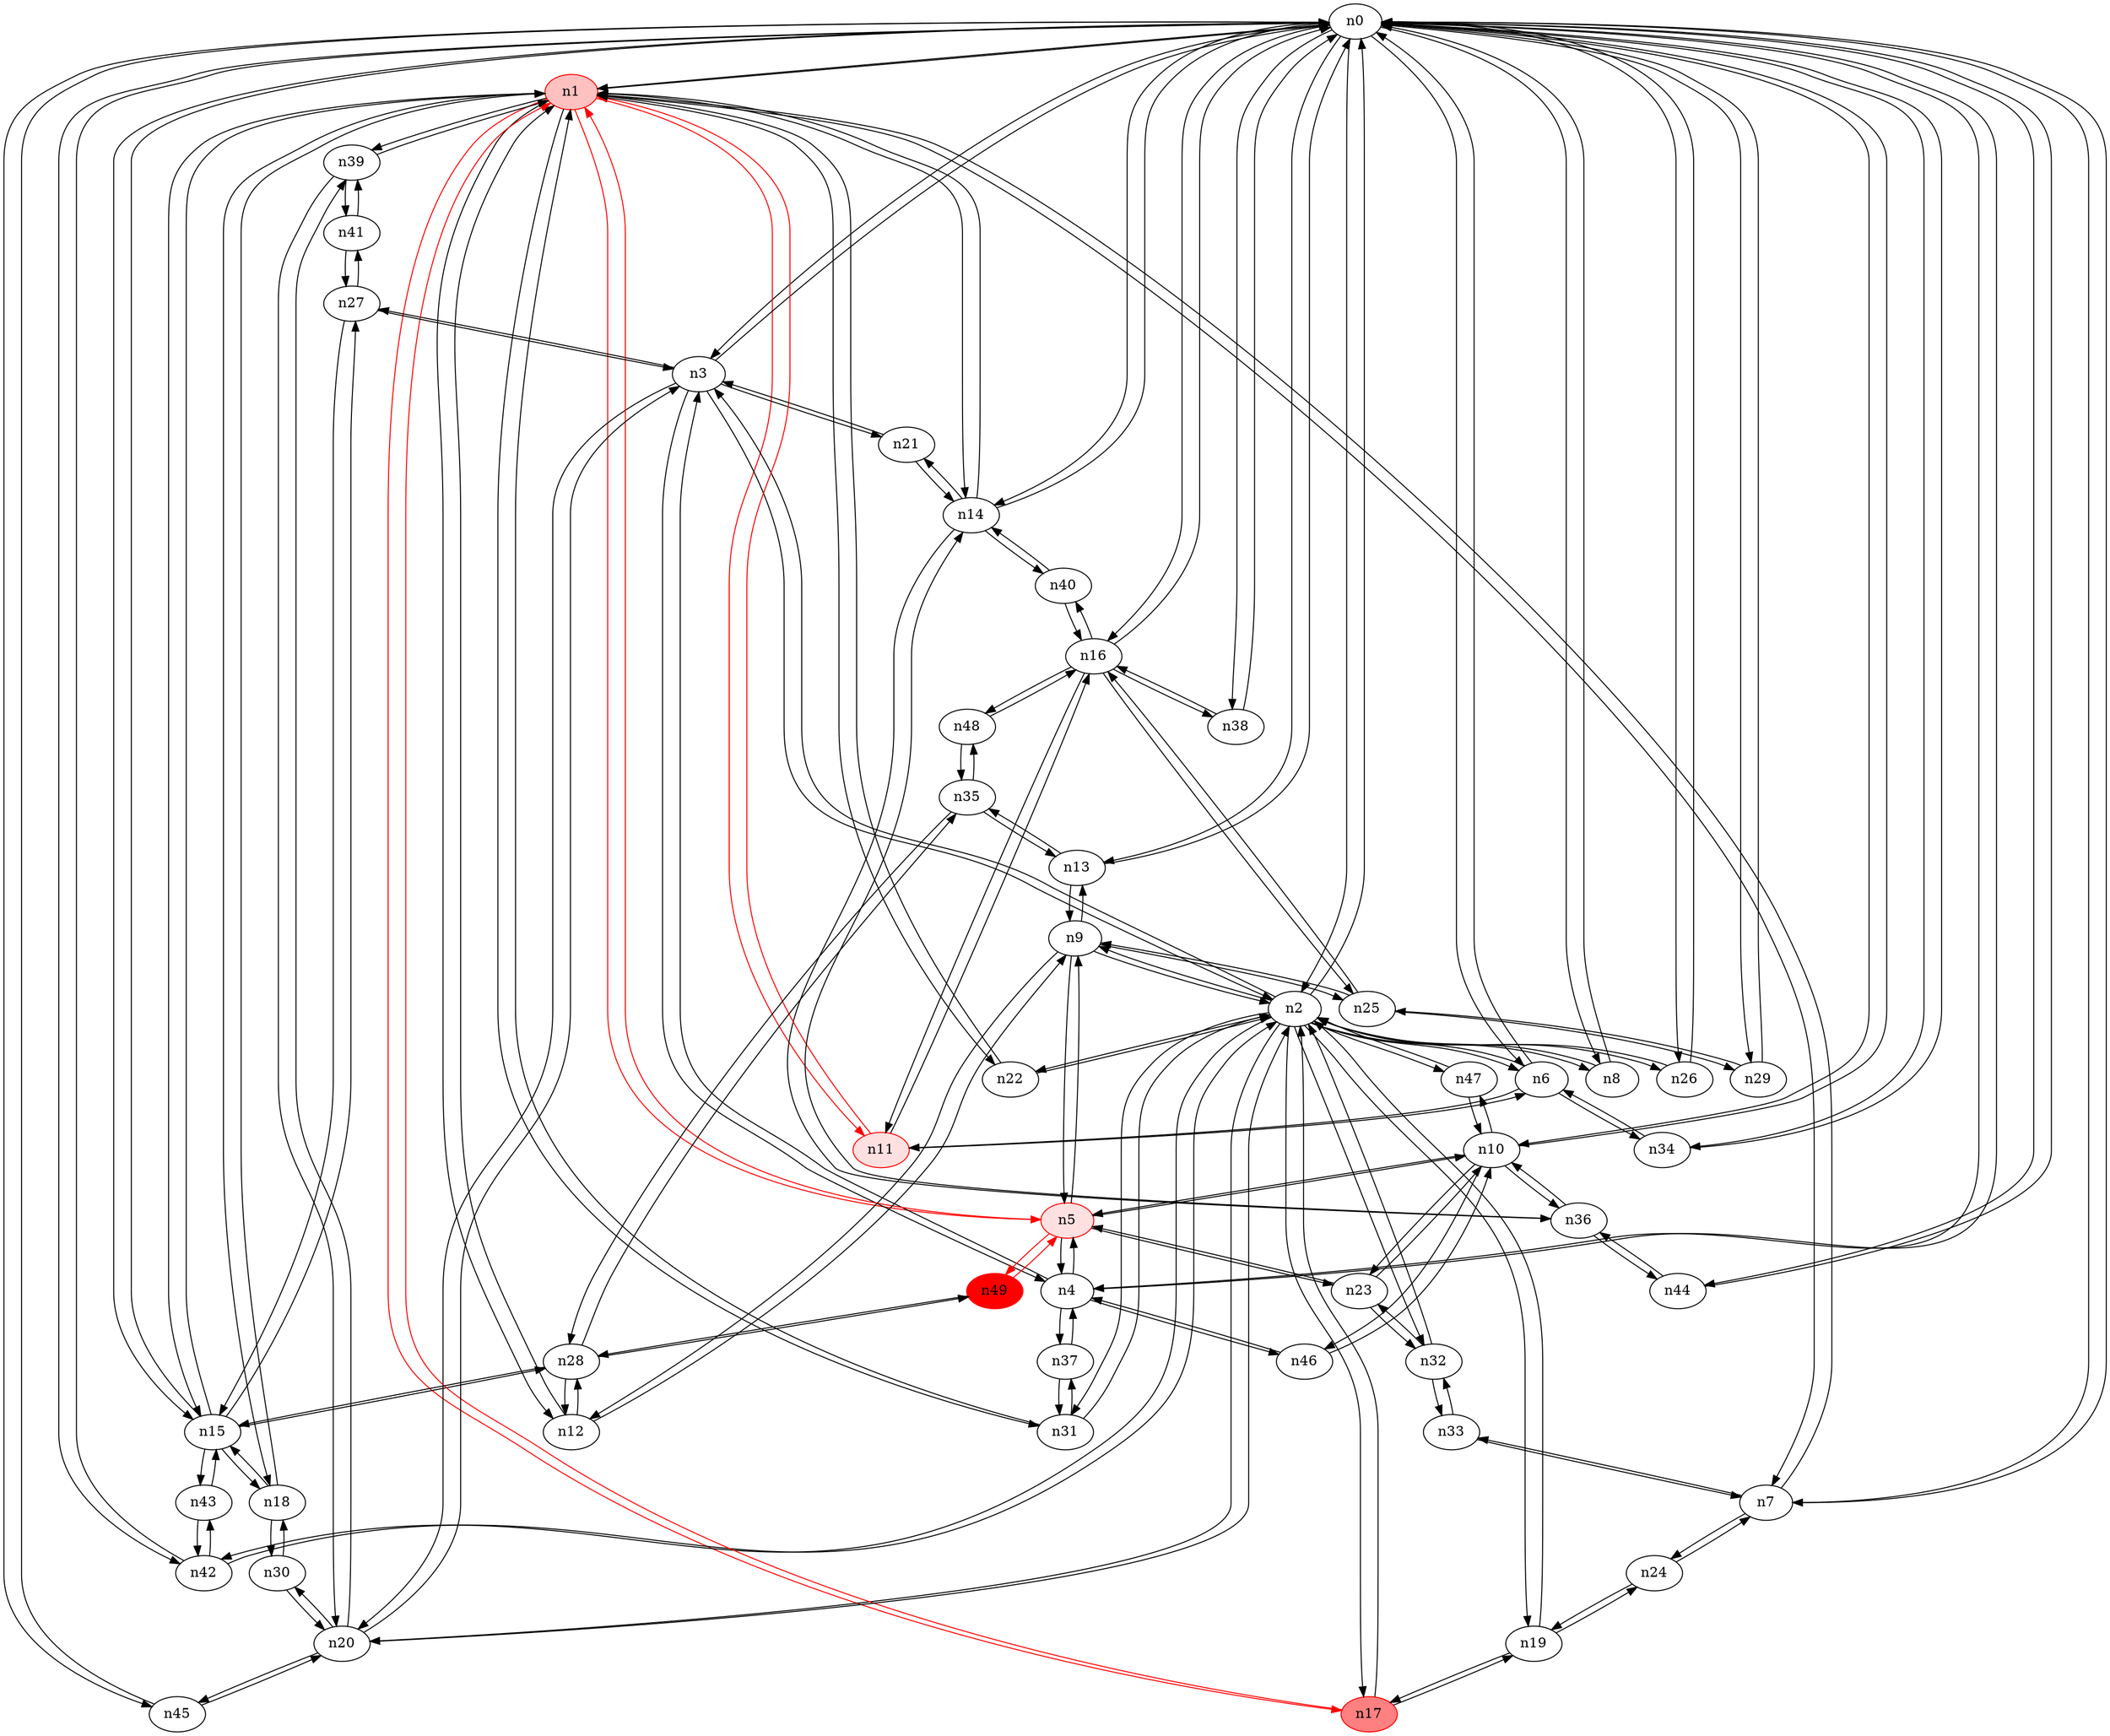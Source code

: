 strict digraph {
n0 [type=switch];
n1 [type=switch, color="#FF0000", style=filled, fillcolor="#FFC0C0"];
n2 [type=switch];
n3 [type=switch];
n4 [type=switch];
n6 [type=switch];
n7 [type=switch];
n8 [type=switch];
n10 [type=switch];
n13 [type=switch];
n14 [type=switch];
n15 [type=switch];
n16 [type=switch];
n26 [type=switch];
n29 [type=switch];
n34 [type=switch];
n38 [type=switch];
n42 [type=switch];
n44 [type=switch];
n45 [type=switch];
n5 [type=host, color="#FF0000", style=filled, fillcolor="#FFE0E0"];
n11 [type=host, color="#FF0000", style=filled, fillcolor="#FFE0E0"];
n12 [type=switch];
n17 [type=switch, color="#FF0000", style=filled, fillcolor="#FF8080"];
n18 [type=switch];
n22 [type=switch];
n31 [type=switch];
n39 [type=switch];
n9 [type=switch];
n19 [type=switch];
n20 [type=switch];
n32 [type=switch];
n47 [type=switch];
n21 [type=switch];
n27 [type=switch];
n37 [type=switch];
n46 [type=switch];
n23 [type=switch];
n49 [type=switch, color="#FF0000", style=filled, fillcolor="#FF0000"];
n24 [type=switch];
n33 [type=switch];
n25 [type=switch];
n36 [type=switch];
n28 [type=switch];
n35 [type=switch];
n40 [type=switch];
n43 [type=switch];
n48 [type=switch];
n30 [type=switch];
n41 [type=switch];
n0 -> n1 [src_port=0, dst_port=0];
n0 -> n2 [src_port=0, dst_port=0];
n0 -> n3 [src_port=0, dst_port=0];
n0 -> n4 [src_port=0, dst_port=0];
n0 -> n6 [src_port=0, dst_port=0];
n0 -> n7 [src_port=0, dst_port=0];
n0 -> n8 [src_port=0, dst_port=0];
n0 -> n10 [src_port=0, dst_port=0];
n0 -> n13 [src_port=0, dst_port=0];
n0 -> n14 [src_port=0, dst_port=0];
n0 -> n15 [src_port=0, dst_port=0];
n0 -> n16 [src_port=0, dst_port=0];
n0 -> n26 [src_port=0, dst_port=0];
n0 -> n29 [src_port=0, dst_port=0];
n0 -> n34 [src_port=0, dst_port=0];
n0 -> n38 [src_port=0, dst_port=0];
n0 -> n42 [src_port=0, dst_port=0];
n0 -> n44 [src_port=0, dst_port=0];
n0 -> n45 [src_port=0, dst_port=0];
n1 -> n0 [src_port=0, dst_port=0];
n1 -> n7 [src_port=0, dst_port=0];
n1 -> n14 [src_port=0, dst_port=0];
n1 -> n15 [src_port=0, dst_port=0];
n1 -> n5 [src_port=0, dst_port=0, color="#FF0000"];
n1 -> n11 [src_port=0, dst_port=0, color="#FF0000"];
n1 -> n12 [src_port=0, dst_port=0];
n1 -> n17 [src_port=0, dst_port=0, color="#FF0000"];
n1 -> n18 [src_port=0, dst_port=0];
n1 -> n22 [src_port=0, dst_port=0];
n1 -> n31 [src_port=0, dst_port=0];
n1 -> n39 [src_port=0, dst_port=0];
n2 -> n0 [src_port=0, dst_port=0];
n2 -> n3 [src_port=0, dst_port=0];
n2 -> n6 [src_port=0, dst_port=0];
n2 -> n8 [src_port=0, dst_port=0];
n2 -> n26 [src_port=0, dst_port=0];
n2 -> n42 [src_port=0, dst_port=0];
n2 -> n17 [src_port=0, dst_port=0];
n2 -> n22 [src_port=0, dst_port=0];
n2 -> n31 [src_port=0, dst_port=0];
n2 -> n9 [src_port=0, dst_port=0];
n2 -> n19 [src_port=0, dst_port=0];
n2 -> n20 [src_port=0, dst_port=0];
n2 -> n32 [src_port=0, dst_port=0];
n2 -> n47 [src_port=0, dst_port=0];
n3 -> n0 [src_port=0, dst_port=0];
n3 -> n2 [src_port=0, dst_port=0];
n3 -> n4 [src_port=0, dst_port=0];
n3 -> n20 [src_port=0, dst_port=0];
n3 -> n21 [src_port=0, dst_port=0];
n3 -> n27 [src_port=0, dst_port=0];
n4 -> n0 [src_port=0, dst_port=0];
n4 -> n3 [src_port=0, dst_port=0];
n4 -> n5 [src_port=0, dst_port=0];
n4 -> n37 [src_port=0, dst_port=0];
n4 -> n46 [src_port=0, dst_port=0];
n6 -> n0 [src_port=0, dst_port=0];
n6 -> n2 [src_port=0, dst_port=0];
n6 -> n34 [src_port=0, dst_port=0];
n6 -> n11 [src_port=0, dst_port=0];
n7 -> n0 [src_port=0, dst_port=0];
n7 -> n1 [src_port=0, dst_port=0];
n7 -> n24 [src_port=0, dst_port=0];
n7 -> n33 [src_port=0, dst_port=0];
n8 -> n0 [src_port=0, dst_port=0];
n8 -> n2 [src_port=0, dst_port=0];
n10 -> n0 [src_port=0, dst_port=0];
n10 -> n5 [src_port=0, dst_port=0];
n10 -> n47 [src_port=0, dst_port=0];
n10 -> n46 [src_port=0, dst_port=0];
n10 -> n23 [src_port=0, dst_port=0];
n10 -> n36 [src_port=0, dst_port=0];
n13 -> n0 [src_port=0, dst_port=0];
n13 -> n9 [src_port=0, dst_port=0];
n13 -> n35 [src_port=0, dst_port=0];
n14 -> n0 [src_port=0, dst_port=0];
n14 -> n1 [src_port=0, dst_port=0];
n14 -> n21 [src_port=0, dst_port=0];
n14 -> n36 [src_port=0, dst_port=0];
n14 -> n40 [src_port=0, dst_port=0];
n15 -> n0 [src_port=0, dst_port=0];
n15 -> n1 [src_port=0, dst_port=0];
n15 -> n18 [src_port=0, dst_port=0];
n15 -> n27 [src_port=0, dst_port=0];
n15 -> n28 [src_port=0, dst_port=0];
n15 -> n43 [src_port=0, dst_port=0];
n16 -> n0 [src_port=0, dst_port=0];
n16 -> n38 [src_port=0, dst_port=0];
n16 -> n11 [src_port=0, dst_port=0];
n16 -> n25 [src_port=0, dst_port=0];
n16 -> n40 [src_port=0, dst_port=0];
n16 -> n48 [src_port=0, dst_port=0];
n26 -> n0 [src_port=0, dst_port=0];
n26 -> n2 [src_port=0, dst_port=0];
n29 -> n0 [src_port=0, dst_port=0];
n29 -> n25 [src_port=0, dst_port=0];
n34 -> n0 [src_port=0, dst_port=0];
n34 -> n6 [src_port=0, dst_port=0];
n38 -> n0 [src_port=0, dst_port=0];
n38 -> n16 [src_port=0, dst_port=0];
n42 -> n0 [src_port=0, dst_port=0];
n42 -> n2 [src_port=0, dst_port=0];
n42 -> n43 [src_port=0, dst_port=0];
n44 -> n0 [src_port=0, dst_port=0];
n44 -> n36 [src_port=0, dst_port=0];
n45 -> n0 [src_port=0, dst_port=0];
n45 -> n20 [src_port=0, dst_port=0];
n5 -> n1 [src_port=0, dst_port=0, color="#FF0000"];
n5 -> n4 [src_port=0, dst_port=0];
n5 -> n10 [src_port=0, dst_port=0];
n5 -> n9 [src_port=0, dst_port=0];
n5 -> n23 [src_port=0, dst_port=0];
n5 -> n49 [src_port=0, dst_port=0, color="#FF0000"];
n11 -> n1 [src_port=0, dst_port=0, color="#FF0000"];
n11 -> n6 [src_port=0, dst_port=0];
n11 -> n16 [src_port=0, dst_port=0];
n12 -> n1 [src_port=0, dst_port=0];
n12 -> n9 [src_port=0, dst_port=0];
n12 -> n28 [src_port=0, dst_port=0];
n17 -> n1 [src_port=0, dst_port=0, color="#FF0000"];
n17 -> n2 [src_port=0, dst_port=0];
n17 -> n19 [src_port=0, dst_port=0];
n18 -> n1 [src_port=0, dst_port=0];
n18 -> n15 [src_port=0, dst_port=0];
n18 -> n30 [src_port=0, dst_port=0];
n22 -> n1 [src_port=0, dst_port=0];
n22 -> n2 [src_port=0, dst_port=0];
n31 -> n1 [src_port=0, dst_port=0];
n31 -> n2 [src_port=0, dst_port=0];
n31 -> n37 [src_port=0, dst_port=0];
n39 -> n1 [src_port=0, dst_port=0];
n39 -> n20 [src_port=0, dst_port=0];
n39 -> n41 [src_port=0, dst_port=0];
n9 -> n2 [src_port=0, dst_port=0];
n9 -> n13 [src_port=0, dst_port=0];
n9 -> n5 [src_port=0, dst_port=0];
n9 -> n12 [src_port=0, dst_port=0];
n9 -> n25 [src_port=0, dst_port=0];
n19 -> n2 [src_port=0, dst_port=0];
n19 -> n17 [src_port=0, dst_port=0];
n19 -> n24 [src_port=0, dst_port=0];
n20 -> n2 [src_port=0, dst_port=0];
n20 -> n3 [src_port=0, dst_port=0];
n20 -> n45 [src_port=0, dst_port=0];
n20 -> n39 [src_port=0, dst_port=0];
n20 -> n30 [src_port=0, dst_port=0];
n32 -> n2 [src_port=0, dst_port=0];
n32 -> n23 [src_port=0, dst_port=0];
n32 -> n33 [src_port=0, dst_port=0];
n47 -> n2 [src_port=0, dst_port=0];
n47 -> n10 [src_port=0, dst_port=0];
n21 -> n3 [src_port=0, dst_port=0];
n21 -> n14 [src_port=0, dst_port=0];
n27 -> n3 [src_port=0, dst_port=0];
n27 -> n15 [src_port=0, dst_port=0];
n27 -> n41 [src_port=0, dst_port=0];
n37 -> n4 [src_port=0, dst_port=0];
n37 -> n31 [src_port=0, dst_port=0];
n46 -> n4 [src_port=0, dst_port=0];
n46 -> n10 [src_port=0, dst_port=0];
n23 -> n10 [src_port=0, dst_port=0];
n23 -> n5 [src_port=0, dst_port=0];
n23 -> n32 [src_port=0, dst_port=0];
n49 -> n5 [src_port=0, dst_port=0, color="#FF0000"];
n49 -> n28 [src_port=0, dst_port=0];
n24 -> n7 [src_port=0, dst_port=0];
n24 -> n19 [src_port=0, dst_port=0];
n33 -> n7 [src_port=0, dst_port=0];
n33 -> n32 [src_port=0, dst_port=0];
n25 -> n16 [src_port=0, dst_port=0];
n25 -> n29 [src_port=0, dst_port=0];
n25 -> n9 [src_port=0, dst_port=0];
n36 -> n10 [src_port=0, dst_port=0];
n36 -> n14 [src_port=0, dst_port=0];
n36 -> n44 [src_port=0, dst_port=0];
n28 -> n15 [src_port=0, dst_port=0];
n28 -> n12 [src_port=0, dst_port=0];
n28 -> n49 [src_port=0, dst_port=0];
n28 -> n35 [src_port=0, dst_port=0];
n35 -> n13 [src_port=0, dst_port=0];
n35 -> n28 [src_port=0, dst_port=0];
n35 -> n48 [src_port=0, dst_port=0];
n40 -> n14 [src_port=0, dst_port=0];
n40 -> n16 [src_port=0, dst_port=0];
n43 -> n15 [src_port=0, dst_port=0];
n43 -> n42 [src_port=0, dst_port=0];
n48 -> n16 [src_port=0, dst_port=0];
n48 -> n35 [src_port=0, dst_port=0];
n30 -> n18 [src_port=0, dst_port=0];
n30 -> n20 [src_port=0, dst_port=0];
n41 -> n39 [src_port=0, dst_port=0];
n41 -> n27 [src_port=0, dst_port=0];
}
